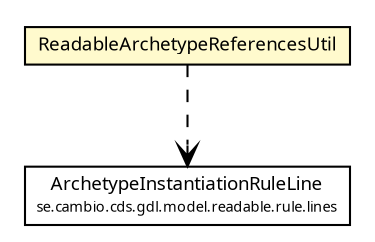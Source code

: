 #!/usr/local/bin/dot
#
# Class diagram 
# Generated by UMLGraph version R5_6 (http://www.umlgraph.org/)
#

digraph G {
	edge [fontname="Trebuchet MS",fontsize=10,labelfontname="Trebuchet MS",labelfontsize=10];
	node [fontname="Trebuchet MS",fontsize=10,shape=plaintext];
	nodesep=0.25;
	ranksep=0.5;
	// se.cambio.cds.gdl.model.readable.rule.lines.ArchetypeInstantiationRuleLine
	c279862 [label=<<table title="se.cambio.cds.gdl.model.readable.rule.lines.ArchetypeInstantiationRuleLine" border="0" cellborder="1" cellspacing="0" cellpadding="2" port="p" href="../rule/lines/ArchetypeInstantiationRuleLine.html">
		<tr><td><table border="0" cellspacing="0" cellpadding="1">
<tr><td align="center" balign="center"><font face="Trebuchet MS"> ArchetypeInstantiationRuleLine </font></td></tr>
<tr><td align="center" balign="center"><font face="Trebuchet MS" point-size="7.0"> se.cambio.cds.gdl.model.readable.rule.lines </font></td></tr>
		</table></td></tr>
		</table>>, URL="../rule/lines/ArchetypeInstantiationRuleLine.html", fontname="Trebuchet MS", fontcolor="black", fontsize=9.0];
	// se.cambio.cds.gdl.model.readable.util.ReadableArchetypeReferencesUtil
	c279894 [label=<<table title="se.cambio.cds.gdl.model.readable.util.ReadableArchetypeReferencesUtil" border="0" cellborder="1" cellspacing="0" cellpadding="2" port="p" bgcolor="lemonChiffon" href="./ReadableArchetypeReferencesUtil.html">
		<tr><td><table border="0" cellspacing="0" cellpadding="1">
<tr><td align="center" balign="center"><font face="Trebuchet MS"> ReadableArchetypeReferencesUtil </font></td></tr>
		</table></td></tr>
		</table>>, URL="./ReadableArchetypeReferencesUtil.html", fontname="Trebuchet MS", fontcolor="black", fontsize=9.0];
	// se.cambio.cds.gdl.model.readable.util.ReadableArchetypeReferencesUtil DEPEND se.cambio.cds.gdl.model.readable.rule.lines.ArchetypeInstantiationRuleLine
	c279894:p -> c279862:p [taillabel="", label="", headlabel="", fontname="Trebuchet MS", fontcolor="black", fontsize=10.0, color="black", arrowhead=open, style=dashed];
}

